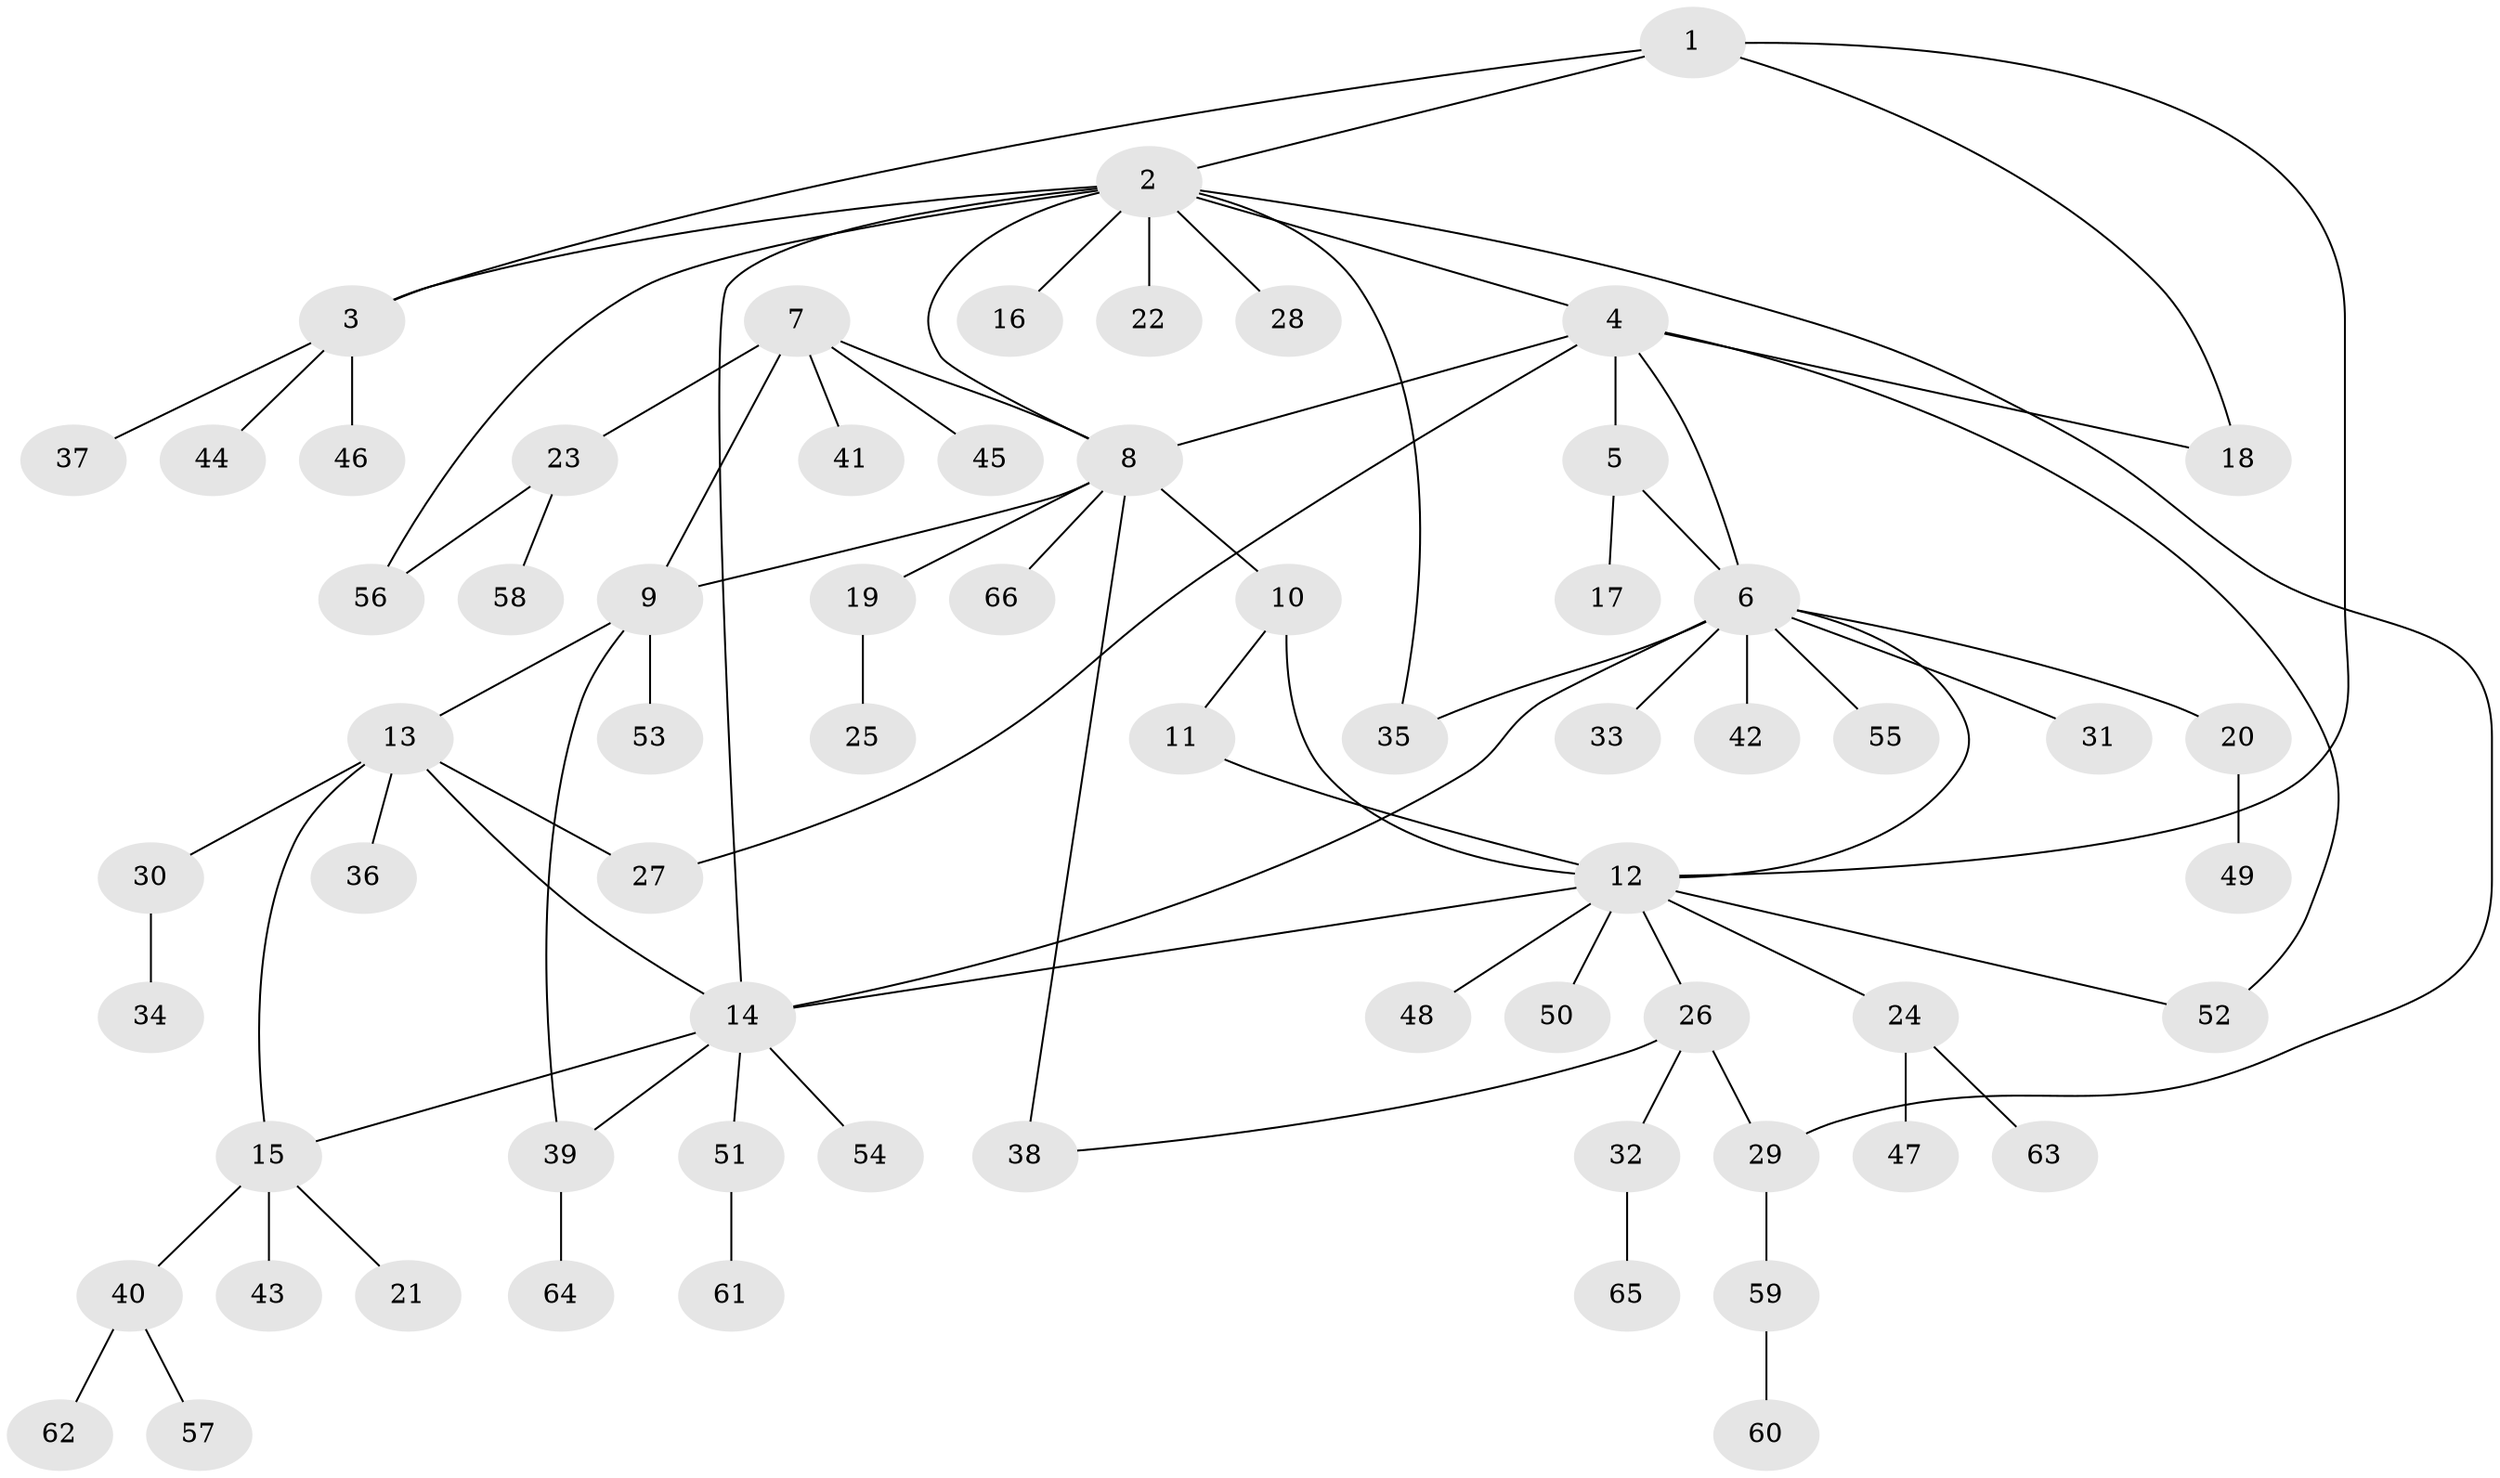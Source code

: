 // coarse degree distribution, {4: 0.10416666666666667, 16: 0.020833333333333332, 6: 0.041666666666666664, 2: 0.20833333333333334, 9: 0.020833333333333332, 10: 0.041666666666666664, 1: 0.5416666666666666, 3: 0.020833333333333332}
// Generated by graph-tools (version 1.1) at 2025/52/02/27/25 19:52:17]
// undirected, 66 vertices, 84 edges
graph export_dot {
graph [start="1"]
  node [color=gray90,style=filled];
  1;
  2;
  3;
  4;
  5;
  6;
  7;
  8;
  9;
  10;
  11;
  12;
  13;
  14;
  15;
  16;
  17;
  18;
  19;
  20;
  21;
  22;
  23;
  24;
  25;
  26;
  27;
  28;
  29;
  30;
  31;
  32;
  33;
  34;
  35;
  36;
  37;
  38;
  39;
  40;
  41;
  42;
  43;
  44;
  45;
  46;
  47;
  48;
  49;
  50;
  51;
  52;
  53;
  54;
  55;
  56;
  57;
  58;
  59;
  60;
  61;
  62;
  63;
  64;
  65;
  66;
  1 -- 2;
  1 -- 3;
  1 -- 12;
  1 -- 18;
  2 -- 3;
  2 -- 4;
  2 -- 8;
  2 -- 14;
  2 -- 16;
  2 -- 22;
  2 -- 28;
  2 -- 29;
  2 -- 35;
  2 -- 56;
  3 -- 37;
  3 -- 44;
  3 -- 46;
  4 -- 5;
  4 -- 6;
  4 -- 8;
  4 -- 18;
  4 -- 27;
  4 -- 52;
  5 -- 6;
  5 -- 17;
  6 -- 12;
  6 -- 14;
  6 -- 20;
  6 -- 31;
  6 -- 33;
  6 -- 35;
  6 -- 42;
  6 -- 55;
  7 -- 8;
  7 -- 9;
  7 -- 23;
  7 -- 41;
  7 -- 45;
  8 -- 9;
  8 -- 10;
  8 -- 19;
  8 -- 38;
  8 -- 66;
  9 -- 13;
  9 -- 39;
  9 -- 53;
  10 -- 11;
  10 -- 12;
  11 -- 12;
  12 -- 14;
  12 -- 24;
  12 -- 26;
  12 -- 48;
  12 -- 50;
  12 -- 52;
  13 -- 14;
  13 -- 15;
  13 -- 27;
  13 -- 30;
  13 -- 36;
  14 -- 15;
  14 -- 39;
  14 -- 51;
  14 -- 54;
  15 -- 21;
  15 -- 40;
  15 -- 43;
  19 -- 25;
  20 -- 49;
  23 -- 56;
  23 -- 58;
  24 -- 47;
  24 -- 63;
  26 -- 29;
  26 -- 32;
  26 -- 38;
  29 -- 59;
  30 -- 34;
  32 -- 65;
  39 -- 64;
  40 -- 57;
  40 -- 62;
  51 -- 61;
  59 -- 60;
}
